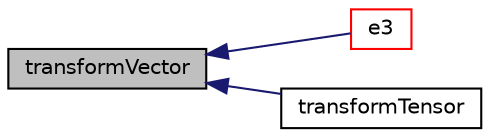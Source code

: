 digraph "transformVector"
{
  bgcolor="transparent";
  edge [fontname="Helvetica",fontsize="10",labelfontname="Helvetica",labelfontsize="10"];
  node [fontname="Helvetica",fontsize="10",shape=record];
  rankdir="LR";
  Node1030 [label="transformVector",height=0.2,width=0.4,color="black", fillcolor="grey75", style="filled", fontcolor="black"];
  Node1030 -> Node1031 [dir="back",color="midnightblue",fontsize="10",style="solid",fontname="Helvetica"];
  Node1031 [label="e3",height=0.2,width=0.4,color="red",URL="$a26121.html#ac1398080ba7864f25e4619dc2e602dee",tooltip="Return local Cartesian z-axis in global coordinates. "];
  Node1030 -> Node1033 [dir="back",color="midnightblue",fontsize="10",style="solid",fontname="Helvetica"];
  Node1033 [label="transformTensor",height=0.2,width=0.4,color="black",URL="$a26121.html#abfd09d6a4d32bcf721f80ab25ce65ee3",tooltip="Transform tensor sub-field using transformation tensorField. "];
}
